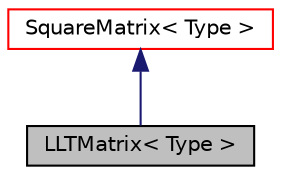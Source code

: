 digraph "LLTMatrix&lt; Type &gt;"
{
  bgcolor="transparent";
  edge [fontname="Helvetica",fontsize="10",labelfontname="Helvetica",labelfontsize="10"];
  node [fontname="Helvetica",fontsize="10",shape=record];
  Node4 [label="LLTMatrix\< Type \>",height=0.2,width=0.4,color="black", fillcolor="grey75", style="filled", fontcolor="black"];
  Node5 -> Node4 [dir="back",color="midnightblue",fontsize="10",style="solid",fontname="Helvetica"];
  Node5 [label="SquareMatrix\< Type \>",height=0.2,width=0.4,color="red",URL="$a28221.html",tooltip="A templated 2D square matrix of objects of <T>, where the n x n matrix dimension is known and used fo..."];
}

